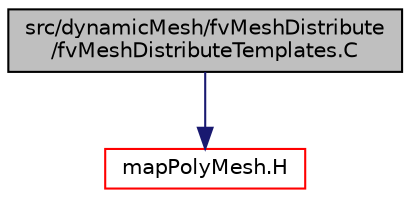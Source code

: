 digraph "src/dynamicMesh/fvMeshDistribute/fvMeshDistributeTemplates.C"
{
  bgcolor="transparent";
  edge [fontname="Helvetica",fontsize="10",labelfontname="Helvetica",labelfontsize="10"];
  node [fontname="Helvetica",fontsize="10",shape=record];
  Node1 [label="src/dynamicMesh/fvMeshDistribute\l/fvMeshDistributeTemplates.C",height=0.2,width=0.4,color="black", fillcolor="grey75", style="filled", fontcolor="black"];
  Node1 -> Node2 [color="midnightblue",fontsize="10",style="solid",fontname="Helvetica"];
  Node2 [label="mapPolyMesh.H",height=0.2,width=0.4,color="red",URL="$a08620.html"];
}
